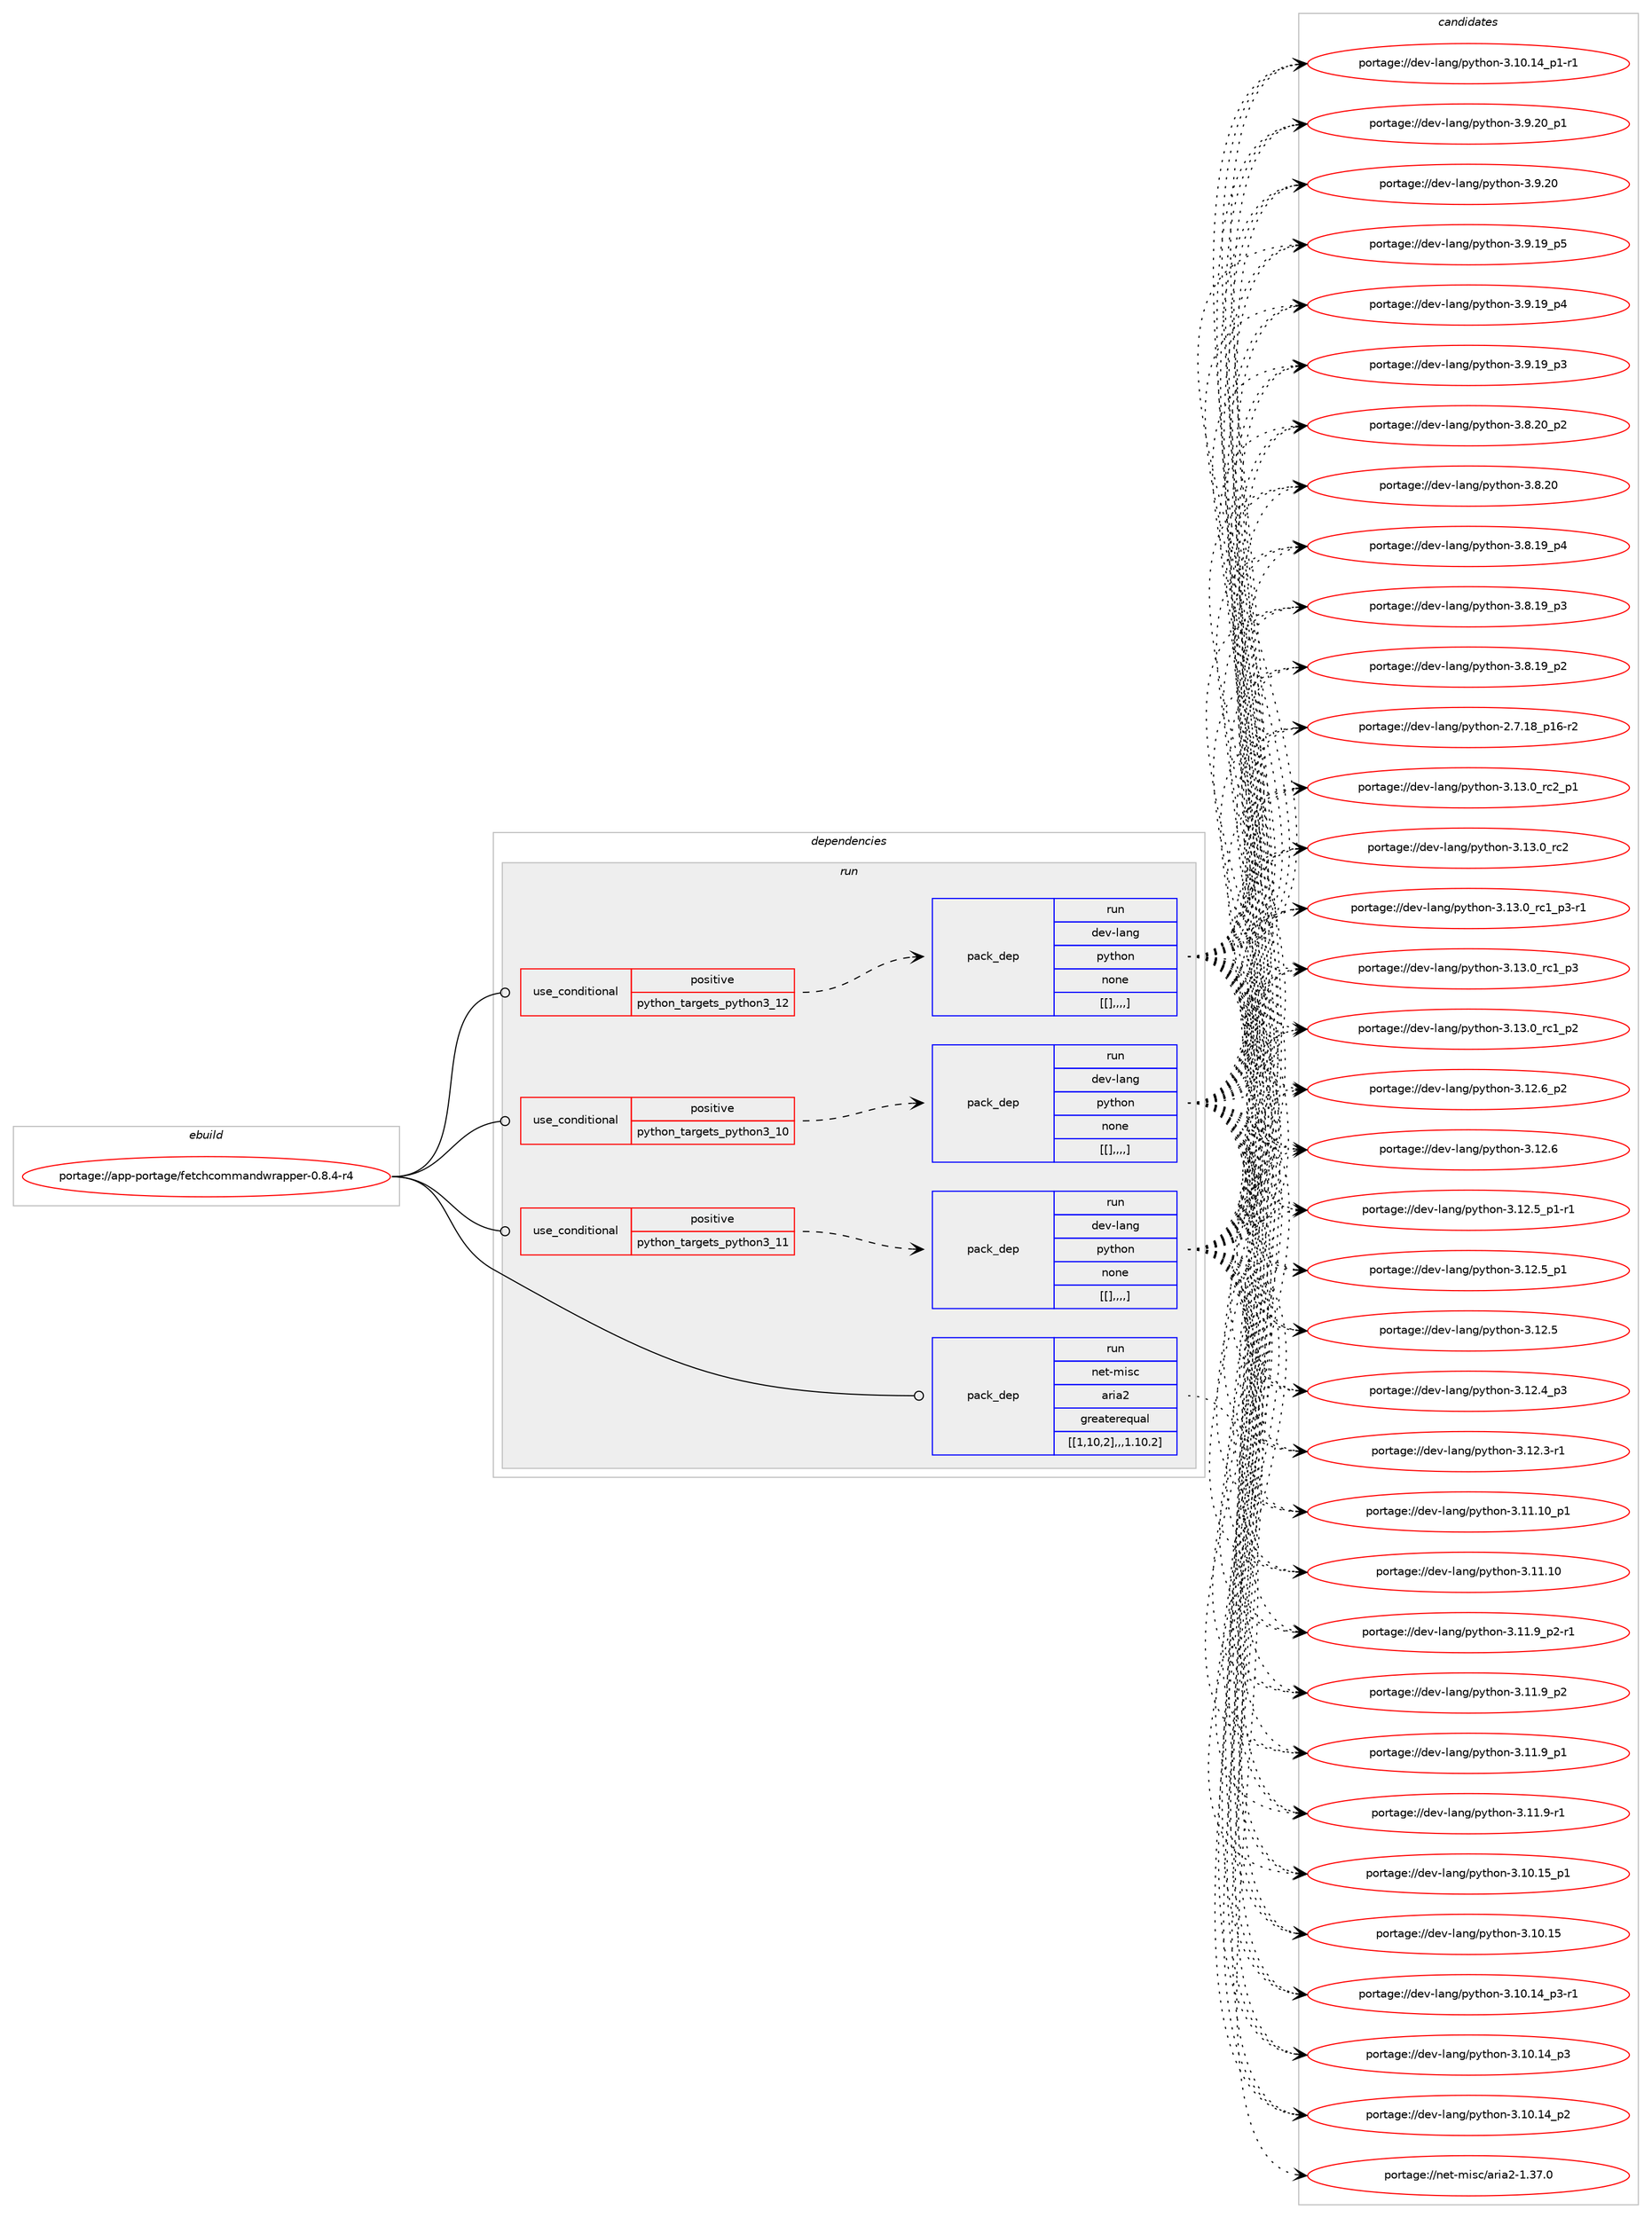 digraph prolog {

# *************
# Graph options
# *************

newrank=true;
concentrate=true;
compound=true;
graph [rankdir=LR,fontname=Helvetica,fontsize=10,ranksep=1.5];#, ranksep=2.5, nodesep=0.2];
edge  [arrowhead=vee];
node  [fontname=Helvetica,fontsize=10];

# **********
# The ebuild
# **********

subgraph cluster_leftcol {
color=gray;
label=<<i>ebuild</i>>;
id [label="portage://app-portage/fetchcommandwrapper-0.8.4-r4", color=red, width=4, href="../app-portage/fetchcommandwrapper-0.8.4-r4.svg"];
}

# ****************
# The dependencies
# ****************

subgraph cluster_midcol {
color=gray;
label=<<i>dependencies</i>>;
subgraph cluster_compile {
fillcolor="#eeeeee";
style=filled;
label=<<i>compile</i>>;
}
subgraph cluster_compileandrun {
fillcolor="#eeeeee";
style=filled;
label=<<i>compile and run</i>>;
}
subgraph cluster_run {
fillcolor="#eeeeee";
style=filled;
label=<<i>run</i>>;
subgraph cond14373 {
dependency50813 [label=<<TABLE BORDER="0" CELLBORDER="1" CELLSPACING="0" CELLPADDING="4"><TR><TD ROWSPAN="3" CELLPADDING="10">use_conditional</TD></TR><TR><TD>positive</TD></TR><TR><TD>python_targets_python3_10</TD></TR></TABLE>>, shape=none, color=red];
subgraph pack35983 {
dependency50814 [label=<<TABLE BORDER="0" CELLBORDER="1" CELLSPACING="0" CELLPADDING="4" WIDTH="220"><TR><TD ROWSPAN="6" CELLPADDING="30">pack_dep</TD></TR><TR><TD WIDTH="110">run</TD></TR><TR><TD>dev-lang</TD></TR><TR><TD>python</TD></TR><TR><TD>none</TD></TR><TR><TD>[[],,,,]</TD></TR></TABLE>>, shape=none, color=blue];
}
dependency50813:e -> dependency50814:w [weight=20,style="dashed",arrowhead="vee"];
}
id:e -> dependency50813:w [weight=20,style="solid",arrowhead="odot"];
subgraph cond14374 {
dependency50815 [label=<<TABLE BORDER="0" CELLBORDER="1" CELLSPACING="0" CELLPADDING="4"><TR><TD ROWSPAN="3" CELLPADDING="10">use_conditional</TD></TR><TR><TD>positive</TD></TR><TR><TD>python_targets_python3_11</TD></TR></TABLE>>, shape=none, color=red];
subgraph pack35984 {
dependency50816 [label=<<TABLE BORDER="0" CELLBORDER="1" CELLSPACING="0" CELLPADDING="4" WIDTH="220"><TR><TD ROWSPAN="6" CELLPADDING="30">pack_dep</TD></TR><TR><TD WIDTH="110">run</TD></TR><TR><TD>dev-lang</TD></TR><TR><TD>python</TD></TR><TR><TD>none</TD></TR><TR><TD>[[],,,,]</TD></TR></TABLE>>, shape=none, color=blue];
}
dependency50815:e -> dependency50816:w [weight=20,style="dashed",arrowhead="vee"];
}
id:e -> dependency50815:w [weight=20,style="solid",arrowhead="odot"];
subgraph cond14375 {
dependency50817 [label=<<TABLE BORDER="0" CELLBORDER="1" CELLSPACING="0" CELLPADDING="4"><TR><TD ROWSPAN="3" CELLPADDING="10">use_conditional</TD></TR><TR><TD>positive</TD></TR><TR><TD>python_targets_python3_12</TD></TR></TABLE>>, shape=none, color=red];
subgraph pack35985 {
dependency50818 [label=<<TABLE BORDER="0" CELLBORDER="1" CELLSPACING="0" CELLPADDING="4" WIDTH="220"><TR><TD ROWSPAN="6" CELLPADDING="30">pack_dep</TD></TR><TR><TD WIDTH="110">run</TD></TR><TR><TD>dev-lang</TD></TR><TR><TD>python</TD></TR><TR><TD>none</TD></TR><TR><TD>[[],,,,]</TD></TR></TABLE>>, shape=none, color=blue];
}
dependency50817:e -> dependency50818:w [weight=20,style="dashed",arrowhead="vee"];
}
id:e -> dependency50817:w [weight=20,style="solid",arrowhead="odot"];
subgraph pack35986 {
dependency50819 [label=<<TABLE BORDER="0" CELLBORDER="1" CELLSPACING="0" CELLPADDING="4" WIDTH="220"><TR><TD ROWSPAN="6" CELLPADDING="30">pack_dep</TD></TR><TR><TD WIDTH="110">run</TD></TR><TR><TD>net-misc</TD></TR><TR><TD>aria2</TD></TR><TR><TD>greaterequal</TD></TR><TR><TD>[[1,10,2],,,1.10.2]</TD></TR></TABLE>>, shape=none, color=blue];
}
id:e -> dependency50819:w [weight=20,style="solid",arrowhead="odot"];
}
}

# **************
# The candidates
# **************

subgraph cluster_choices {
rank=same;
color=gray;
label=<<i>candidates</i>>;

subgraph choice35983 {
color=black;
nodesep=1;
choice100101118451089711010347112121116104111110455146495146489511499509511249 [label="portage://dev-lang/python-3.13.0_rc2_p1", color=red, width=4,href="../dev-lang/python-3.13.0_rc2_p1.svg"];
choice10010111845108971101034711212111610411111045514649514648951149950 [label="portage://dev-lang/python-3.13.0_rc2", color=red, width=4,href="../dev-lang/python-3.13.0_rc2.svg"];
choice1001011184510897110103471121211161041111104551464951464895114994995112514511449 [label="portage://dev-lang/python-3.13.0_rc1_p3-r1", color=red, width=4,href="../dev-lang/python-3.13.0_rc1_p3-r1.svg"];
choice100101118451089711010347112121116104111110455146495146489511499499511251 [label="portage://dev-lang/python-3.13.0_rc1_p3", color=red, width=4,href="../dev-lang/python-3.13.0_rc1_p3.svg"];
choice100101118451089711010347112121116104111110455146495146489511499499511250 [label="portage://dev-lang/python-3.13.0_rc1_p2", color=red, width=4,href="../dev-lang/python-3.13.0_rc1_p2.svg"];
choice100101118451089711010347112121116104111110455146495046549511250 [label="portage://dev-lang/python-3.12.6_p2", color=red, width=4,href="../dev-lang/python-3.12.6_p2.svg"];
choice10010111845108971101034711212111610411111045514649504654 [label="portage://dev-lang/python-3.12.6", color=red, width=4,href="../dev-lang/python-3.12.6.svg"];
choice1001011184510897110103471121211161041111104551464950465395112494511449 [label="portage://dev-lang/python-3.12.5_p1-r1", color=red, width=4,href="../dev-lang/python-3.12.5_p1-r1.svg"];
choice100101118451089711010347112121116104111110455146495046539511249 [label="portage://dev-lang/python-3.12.5_p1", color=red, width=4,href="../dev-lang/python-3.12.5_p1.svg"];
choice10010111845108971101034711212111610411111045514649504653 [label="portage://dev-lang/python-3.12.5", color=red, width=4,href="../dev-lang/python-3.12.5.svg"];
choice100101118451089711010347112121116104111110455146495046529511251 [label="portage://dev-lang/python-3.12.4_p3", color=red, width=4,href="../dev-lang/python-3.12.4_p3.svg"];
choice100101118451089711010347112121116104111110455146495046514511449 [label="portage://dev-lang/python-3.12.3-r1", color=red, width=4,href="../dev-lang/python-3.12.3-r1.svg"];
choice10010111845108971101034711212111610411111045514649494649489511249 [label="portage://dev-lang/python-3.11.10_p1", color=red, width=4,href="../dev-lang/python-3.11.10_p1.svg"];
choice1001011184510897110103471121211161041111104551464949464948 [label="portage://dev-lang/python-3.11.10", color=red, width=4,href="../dev-lang/python-3.11.10.svg"];
choice1001011184510897110103471121211161041111104551464949465795112504511449 [label="portage://dev-lang/python-3.11.9_p2-r1", color=red, width=4,href="../dev-lang/python-3.11.9_p2-r1.svg"];
choice100101118451089711010347112121116104111110455146494946579511250 [label="portage://dev-lang/python-3.11.9_p2", color=red, width=4,href="../dev-lang/python-3.11.9_p2.svg"];
choice100101118451089711010347112121116104111110455146494946579511249 [label="portage://dev-lang/python-3.11.9_p1", color=red, width=4,href="../dev-lang/python-3.11.9_p1.svg"];
choice100101118451089711010347112121116104111110455146494946574511449 [label="portage://dev-lang/python-3.11.9-r1", color=red, width=4,href="../dev-lang/python-3.11.9-r1.svg"];
choice10010111845108971101034711212111610411111045514649484649539511249 [label="portage://dev-lang/python-3.10.15_p1", color=red, width=4,href="../dev-lang/python-3.10.15_p1.svg"];
choice1001011184510897110103471121211161041111104551464948464953 [label="portage://dev-lang/python-3.10.15", color=red, width=4,href="../dev-lang/python-3.10.15.svg"];
choice100101118451089711010347112121116104111110455146494846495295112514511449 [label="portage://dev-lang/python-3.10.14_p3-r1", color=red, width=4,href="../dev-lang/python-3.10.14_p3-r1.svg"];
choice10010111845108971101034711212111610411111045514649484649529511251 [label="portage://dev-lang/python-3.10.14_p3", color=red, width=4,href="../dev-lang/python-3.10.14_p3.svg"];
choice10010111845108971101034711212111610411111045514649484649529511250 [label="portage://dev-lang/python-3.10.14_p2", color=red, width=4,href="../dev-lang/python-3.10.14_p2.svg"];
choice100101118451089711010347112121116104111110455146494846495295112494511449 [label="portage://dev-lang/python-3.10.14_p1-r1", color=red, width=4,href="../dev-lang/python-3.10.14_p1-r1.svg"];
choice100101118451089711010347112121116104111110455146574650489511249 [label="portage://dev-lang/python-3.9.20_p1", color=red, width=4,href="../dev-lang/python-3.9.20_p1.svg"];
choice10010111845108971101034711212111610411111045514657465048 [label="portage://dev-lang/python-3.9.20", color=red, width=4,href="../dev-lang/python-3.9.20.svg"];
choice100101118451089711010347112121116104111110455146574649579511253 [label="portage://dev-lang/python-3.9.19_p5", color=red, width=4,href="../dev-lang/python-3.9.19_p5.svg"];
choice100101118451089711010347112121116104111110455146574649579511252 [label="portage://dev-lang/python-3.9.19_p4", color=red, width=4,href="../dev-lang/python-3.9.19_p4.svg"];
choice100101118451089711010347112121116104111110455146574649579511251 [label="portage://dev-lang/python-3.9.19_p3", color=red, width=4,href="../dev-lang/python-3.9.19_p3.svg"];
choice100101118451089711010347112121116104111110455146564650489511250 [label="portage://dev-lang/python-3.8.20_p2", color=red, width=4,href="../dev-lang/python-3.8.20_p2.svg"];
choice10010111845108971101034711212111610411111045514656465048 [label="portage://dev-lang/python-3.8.20", color=red, width=4,href="../dev-lang/python-3.8.20.svg"];
choice100101118451089711010347112121116104111110455146564649579511252 [label="portage://dev-lang/python-3.8.19_p4", color=red, width=4,href="../dev-lang/python-3.8.19_p4.svg"];
choice100101118451089711010347112121116104111110455146564649579511251 [label="portage://dev-lang/python-3.8.19_p3", color=red, width=4,href="../dev-lang/python-3.8.19_p3.svg"];
choice100101118451089711010347112121116104111110455146564649579511250 [label="portage://dev-lang/python-3.8.19_p2", color=red, width=4,href="../dev-lang/python-3.8.19_p2.svg"];
choice100101118451089711010347112121116104111110455046554649569511249544511450 [label="portage://dev-lang/python-2.7.18_p16-r2", color=red, width=4,href="../dev-lang/python-2.7.18_p16-r2.svg"];
dependency50814:e -> choice100101118451089711010347112121116104111110455146495146489511499509511249:w [style=dotted,weight="100"];
dependency50814:e -> choice10010111845108971101034711212111610411111045514649514648951149950:w [style=dotted,weight="100"];
dependency50814:e -> choice1001011184510897110103471121211161041111104551464951464895114994995112514511449:w [style=dotted,weight="100"];
dependency50814:e -> choice100101118451089711010347112121116104111110455146495146489511499499511251:w [style=dotted,weight="100"];
dependency50814:e -> choice100101118451089711010347112121116104111110455146495146489511499499511250:w [style=dotted,weight="100"];
dependency50814:e -> choice100101118451089711010347112121116104111110455146495046549511250:w [style=dotted,weight="100"];
dependency50814:e -> choice10010111845108971101034711212111610411111045514649504654:w [style=dotted,weight="100"];
dependency50814:e -> choice1001011184510897110103471121211161041111104551464950465395112494511449:w [style=dotted,weight="100"];
dependency50814:e -> choice100101118451089711010347112121116104111110455146495046539511249:w [style=dotted,weight="100"];
dependency50814:e -> choice10010111845108971101034711212111610411111045514649504653:w [style=dotted,weight="100"];
dependency50814:e -> choice100101118451089711010347112121116104111110455146495046529511251:w [style=dotted,weight="100"];
dependency50814:e -> choice100101118451089711010347112121116104111110455146495046514511449:w [style=dotted,weight="100"];
dependency50814:e -> choice10010111845108971101034711212111610411111045514649494649489511249:w [style=dotted,weight="100"];
dependency50814:e -> choice1001011184510897110103471121211161041111104551464949464948:w [style=dotted,weight="100"];
dependency50814:e -> choice1001011184510897110103471121211161041111104551464949465795112504511449:w [style=dotted,weight="100"];
dependency50814:e -> choice100101118451089711010347112121116104111110455146494946579511250:w [style=dotted,weight="100"];
dependency50814:e -> choice100101118451089711010347112121116104111110455146494946579511249:w [style=dotted,weight="100"];
dependency50814:e -> choice100101118451089711010347112121116104111110455146494946574511449:w [style=dotted,weight="100"];
dependency50814:e -> choice10010111845108971101034711212111610411111045514649484649539511249:w [style=dotted,weight="100"];
dependency50814:e -> choice1001011184510897110103471121211161041111104551464948464953:w [style=dotted,weight="100"];
dependency50814:e -> choice100101118451089711010347112121116104111110455146494846495295112514511449:w [style=dotted,weight="100"];
dependency50814:e -> choice10010111845108971101034711212111610411111045514649484649529511251:w [style=dotted,weight="100"];
dependency50814:e -> choice10010111845108971101034711212111610411111045514649484649529511250:w [style=dotted,weight="100"];
dependency50814:e -> choice100101118451089711010347112121116104111110455146494846495295112494511449:w [style=dotted,weight="100"];
dependency50814:e -> choice100101118451089711010347112121116104111110455146574650489511249:w [style=dotted,weight="100"];
dependency50814:e -> choice10010111845108971101034711212111610411111045514657465048:w [style=dotted,weight="100"];
dependency50814:e -> choice100101118451089711010347112121116104111110455146574649579511253:w [style=dotted,weight="100"];
dependency50814:e -> choice100101118451089711010347112121116104111110455146574649579511252:w [style=dotted,weight="100"];
dependency50814:e -> choice100101118451089711010347112121116104111110455146574649579511251:w [style=dotted,weight="100"];
dependency50814:e -> choice100101118451089711010347112121116104111110455146564650489511250:w [style=dotted,weight="100"];
dependency50814:e -> choice10010111845108971101034711212111610411111045514656465048:w [style=dotted,weight="100"];
dependency50814:e -> choice100101118451089711010347112121116104111110455146564649579511252:w [style=dotted,weight="100"];
dependency50814:e -> choice100101118451089711010347112121116104111110455146564649579511251:w [style=dotted,weight="100"];
dependency50814:e -> choice100101118451089711010347112121116104111110455146564649579511250:w [style=dotted,weight="100"];
dependency50814:e -> choice100101118451089711010347112121116104111110455046554649569511249544511450:w [style=dotted,weight="100"];
}
subgraph choice35984 {
color=black;
nodesep=1;
choice100101118451089711010347112121116104111110455146495146489511499509511249 [label="portage://dev-lang/python-3.13.0_rc2_p1", color=red, width=4,href="../dev-lang/python-3.13.0_rc2_p1.svg"];
choice10010111845108971101034711212111610411111045514649514648951149950 [label="portage://dev-lang/python-3.13.0_rc2", color=red, width=4,href="../dev-lang/python-3.13.0_rc2.svg"];
choice1001011184510897110103471121211161041111104551464951464895114994995112514511449 [label="portage://dev-lang/python-3.13.0_rc1_p3-r1", color=red, width=4,href="../dev-lang/python-3.13.0_rc1_p3-r1.svg"];
choice100101118451089711010347112121116104111110455146495146489511499499511251 [label="portage://dev-lang/python-3.13.0_rc1_p3", color=red, width=4,href="../dev-lang/python-3.13.0_rc1_p3.svg"];
choice100101118451089711010347112121116104111110455146495146489511499499511250 [label="portage://dev-lang/python-3.13.0_rc1_p2", color=red, width=4,href="../dev-lang/python-3.13.0_rc1_p2.svg"];
choice100101118451089711010347112121116104111110455146495046549511250 [label="portage://dev-lang/python-3.12.6_p2", color=red, width=4,href="../dev-lang/python-3.12.6_p2.svg"];
choice10010111845108971101034711212111610411111045514649504654 [label="portage://dev-lang/python-3.12.6", color=red, width=4,href="../dev-lang/python-3.12.6.svg"];
choice1001011184510897110103471121211161041111104551464950465395112494511449 [label="portage://dev-lang/python-3.12.5_p1-r1", color=red, width=4,href="../dev-lang/python-3.12.5_p1-r1.svg"];
choice100101118451089711010347112121116104111110455146495046539511249 [label="portage://dev-lang/python-3.12.5_p1", color=red, width=4,href="../dev-lang/python-3.12.5_p1.svg"];
choice10010111845108971101034711212111610411111045514649504653 [label="portage://dev-lang/python-3.12.5", color=red, width=4,href="../dev-lang/python-3.12.5.svg"];
choice100101118451089711010347112121116104111110455146495046529511251 [label="portage://dev-lang/python-3.12.4_p3", color=red, width=4,href="../dev-lang/python-3.12.4_p3.svg"];
choice100101118451089711010347112121116104111110455146495046514511449 [label="portage://dev-lang/python-3.12.3-r1", color=red, width=4,href="../dev-lang/python-3.12.3-r1.svg"];
choice10010111845108971101034711212111610411111045514649494649489511249 [label="portage://dev-lang/python-3.11.10_p1", color=red, width=4,href="../dev-lang/python-3.11.10_p1.svg"];
choice1001011184510897110103471121211161041111104551464949464948 [label="portage://dev-lang/python-3.11.10", color=red, width=4,href="../dev-lang/python-3.11.10.svg"];
choice1001011184510897110103471121211161041111104551464949465795112504511449 [label="portage://dev-lang/python-3.11.9_p2-r1", color=red, width=4,href="../dev-lang/python-3.11.9_p2-r1.svg"];
choice100101118451089711010347112121116104111110455146494946579511250 [label="portage://dev-lang/python-3.11.9_p2", color=red, width=4,href="../dev-lang/python-3.11.9_p2.svg"];
choice100101118451089711010347112121116104111110455146494946579511249 [label="portage://dev-lang/python-3.11.9_p1", color=red, width=4,href="../dev-lang/python-3.11.9_p1.svg"];
choice100101118451089711010347112121116104111110455146494946574511449 [label="portage://dev-lang/python-3.11.9-r1", color=red, width=4,href="../dev-lang/python-3.11.9-r1.svg"];
choice10010111845108971101034711212111610411111045514649484649539511249 [label="portage://dev-lang/python-3.10.15_p1", color=red, width=4,href="../dev-lang/python-3.10.15_p1.svg"];
choice1001011184510897110103471121211161041111104551464948464953 [label="portage://dev-lang/python-3.10.15", color=red, width=4,href="../dev-lang/python-3.10.15.svg"];
choice100101118451089711010347112121116104111110455146494846495295112514511449 [label="portage://dev-lang/python-3.10.14_p3-r1", color=red, width=4,href="../dev-lang/python-3.10.14_p3-r1.svg"];
choice10010111845108971101034711212111610411111045514649484649529511251 [label="portage://dev-lang/python-3.10.14_p3", color=red, width=4,href="../dev-lang/python-3.10.14_p3.svg"];
choice10010111845108971101034711212111610411111045514649484649529511250 [label="portage://dev-lang/python-3.10.14_p2", color=red, width=4,href="../dev-lang/python-3.10.14_p2.svg"];
choice100101118451089711010347112121116104111110455146494846495295112494511449 [label="portage://dev-lang/python-3.10.14_p1-r1", color=red, width=4,href="../dev-lang/python-3.10.14_p1-r1.svg"];
choice100101118451089711010347112121116104111110455146574650489511249 [label="portage://dev-lang/python-3.9.20_p1", color=red, width=4,href="../dev-lang/python-3.9.20_p1.svg"];
choice10010111845108971101034711212111610411111045514657465048 [label="portage://dev-lang/python-3.9.20", color=red, width=4,href="../dev-lang/python-3.9.20.svg"];
choice100101118451089711010347112121116104111110455146574649579511253 [label="portage://dev-lang/python-3.9.19_p5", color=red, width=4,href="../dev-lang/python-3.9.19_p5.svg"];
choice100101118451089711010347112121116104111110455146574649579511252 [label="portage://dev-lang/python-3.9.19_p4", color=red, width=4,href="../dev-lang/python-3.9.19_p4.svg"];
choice100101118451089711010347112121116104111110455146574649579511251 [label="portage://dev-lang/python-3.9.19_p3", color=red, width=4,href="../dev-lang/python-3.9.19_p3.svg"];
choice100101118451089711010347112121116104111110455146564650489511250 [label="portage://dev-lang/python-3.8.20_p2", color=red, width=4,href="../dev-lang/python-3.8.20_p2.svg"];
choice10010111845108971101034711212111610411111045514656465048 [label="portage://dev-lang/python-3.8.20", color=red, width=4,href="../dev-lang/python-3.8.20.svg"];
choice100101118451089711010347112121116104111110455146564649579511252 [label="portage://dev-lang/python-3.8.19_p4", color=red, width=4,href="../dev-lang/python-3.8.19_p4.svg"];
choice100101118451089711010347112121116104111110455146564649579511251 [label="portage://dev-lang/python-3.8.19_p3", color=red, width=4,href="../dev-lang/python-3.8.19_p3.svg"];
choice100101118451089711010347112121116104111110455146564649579511250 [label="portage://dev-lang/python-3.8.19_p2", color=red, width=4,href="../dev-lang/python-3.8.19_p2.svg"];
choice100101118451089711010347112121116104111110455046554649569511249544511450 [label="portage://dev-lang/python-2.7.18_p16-r2", color=red, width=4,href="../dev-lang/python-2.7.18_p16-r2.svg"];
dependency50816:e -> choice100101118451089711010347112121116104111110455146495146489511499509511249:w [style=dotted,weight="100"];
dependency50816:e -> choice10010111845108971101034711212111610411111045514649514648951149950:w [style=dotted,weight="100"];
dependency50816:e -> choice1001011184510897110103471121211161041111104551464951464895114994995112514511449:w [style=dotted,weight="100"];
dependency50816:e -> choice100101118451089711010347112121116104111110455146495146489511499499511251:w [style=dotted,weight="100"];
dependency50816:e -> choice100101118451089711010347112121116104111110455146495146489511499499511250:w [style=dotted,weight="100"];
dependency50816:e -> choice100101118451089711010347112121116104111110455146495046549511250:w [style=dotted,weight="100"];
dependency50816:e -> choice10010111845108971101034711212111610411111045514649504654:w [style=dotted,weight="100"];
dependency50816:e -> choice1001011184510897110103471121211161041111104551464950465395112494511449:w [style=dotted,weight="100"];
dependency50816:e -> choice100101118451089711010347112121116104111110455146495046539511249:w [style=dotted,weight="100"];
dependency50816:e -> choice10010111845108971101034711212111610411111045514649504653:w [style=dotted,weight="100"];
dependency50816:e -> choice100101118451089711010347112121116104111110455146495046529511251:w [style=dotted,weight="100"];
dependency50816:e -> choice100101118451089711010347112121116104111110455146495046514511449:w [style=dotted,weight="100"];
dependency50816:e -> choice10010111845108971101034711212111610411111045514649494649489511249:w [style=dotted,weight="100"];
dependency50816:e -> choice1001011184510897110103471121211161041111104551464949464948:w [style=dotted,weight="100"];
dependency50816:e -> choice1001011184510897110103471121211161041111104551464949465795112504511449:w [style=dotted,weight="100"];
dependency50816:e -> choice100101118451089711010347112121116104111110455146494946579511250:w [style=dotted,weight="100"];
dependency50816:e -> choice100101118451089711010347112121116104111110455146494946579511249:w [style=dotted,weight="100"];
dependency50816:e -> choice100101118451089711010347112121116104111110455146494946574511449:w [style=dotted,weight="100"];
dependency50816:e -> choice10010111845108971101034711212111610411111045514649484649539511249:w [style=dotted,weight="100"];
dependency50816:e -> choice1001011184510897110103471121211161041111104551464948464953:w [style=dotted,weight="100"];
dependency50816:e -> choice100101118451089711010347112121116104111110455146494846495295112514511449:w [style=dotted,weight="100"];
dependency50816:e -> choice10010111845108971101034711212111610411111045514649484649529511251:w [style=dotted,weight="100"];
dependency50816:e -> choice10010111845108971101034711212111610411111045514649484649529511250:w [style=dotted,weight="100"];
dependency50816:e -> choice100101118451089711010347112121116104111110455146494846495295112494511449:w [style=dotted,weight="100"];
dependency50816:e -> choice100101118451089711010347112121116104111110455146574650489511249:w [style=dotted,weight="100"];
dependency50816:e -> choice10010111845108971101034711212111610411111045514657465048:w [style=dotted,weight="100"];
dependency50816:e -> choice100101118451089711010347112121116104111110455146574649579511253:w [style=dotted,weight="100"];
dependency50816:e -> choice100101118451089711010347112121116104111110455146574649579511252:w [style=dotted,weight="100"];
dependency50816:e -> choice100101118451089711010347112121116104111110455146574649579511251:w [style=dotted,weight="100"];
dependency50816:e -> choice100101118451089711010347112121116104111110455146564650489511250:w [style=dotted,weight="100"];
dependency50816:e -> choice10010111845108971101034711212111610411111045514656465048:w [style=dotted,weight="100"];
dependency50816:e -> choice100101118451089711010347112121116104111110455146564649579511252:w [style=dotted,weight="100"];
dependency50816:e -> choice100101118451089711010347112121116104111110455146564649579511251:w [style=dotted,weight="100"];
dependency50816:e -> choice100101118451089711010347112121116104111110455146564649579511250:w [style=dotted,weight="100"];
dependency50816:e -> choice100101118451089711010347112121116104111110455046554649569511249544511450:w [style=dotted,weight="100"];
}
subgraph choice35985 {
color=black;
nodesep=1;
choice100101118451089711010347112121116104111110455146495146489511499509511249 [label="portage://dev-lang/python-3.13.0_rc2_p1", color=red, width=4,href="../dev-lang/python-3.13.0_rc2_p1.svg"];
choice10010111845108971101034711212111610411111045514649514648951149950 [label="portage://dev-lang/python-3.13.0_rc2", color=red, width=4,href="../dev-lang/python-3.13.0_rc2.svg"];
choice1001011184510897110103471121211161041111104551464951464895114994995112514511449 [label="portage://dev-lang/python-3.13.0_rc1_p3-r1", color=red, width=4,href="../dev-lang/python-3.13.0_rc1_p3-r1.svg"];
choice100101118451089711010347112121116104111110455146495146489511499499511251 [label="portage://dev-lang/python-3.13.0_rc1_p3", color=red, width=4,href="../dev-lang/python-3.13.0_rc1_p3.svg"];
choice100101118451089711010347112121116104111110455146495146489511499499511250 [label="portage://dev-lang/python-3.13.0_rc1_p2", color=red, width=4,href="../dev-lang/python-3.13.0_rc1_p2.svg"];
choice100101118451089711010347112121116104111110455146495046549511250 [label="portage://dev-lang/python-3.12.6_p2", color=red, width=4,href="../dev-lang/python-3.12.6_p2.svg"];
choice10010111845108971101034711212111610411111045514649504654 [label="portage://dev-lang/python-3.12.6", color=red, width=4,href="../dev-lang/python-3.12.6.svg"];
choice1001011184510897110103471121211161041111104551464950465395112494511449 [label="portage://dev-lang/python-3.12.5_p1-r1", color=red, width=4,href="../dev-lang/python-3.12.5_p1-r1.svg"];
choice100101118451089711010347112121116104111110455146495046539511249 [label="portage://dev-lang/python-3.12.5_p1", color=red, width=4,href="../dev-lang/python-3.12.5_p1.svg"];
choice10010111845108971101034711212111610411111045514649504653 [label="portage://dev-lang/python-3.12.5", color=red, width=4,href="../dev-lang/python-3.12.5.svg"];
choice100101118451089711010347112121116104111110455146495046529511251 [label="portage://dev-lang/python-3.12.4_p3", color=red, width=4,href="../dev-lang/python-3.12.4_p3.svg"];
choice100101118451089711010347112121116104111110455146495046514511449 [label="portage://dev-lang/python-3.12.3-r1", color=red, width=4,href="../dev-lang/python-3.12.3-r1.svg"];
choice10010111845108971101034711212111610411111045514649494649489511249 [label="portage://dev-lang/python-3.11.10_p1", color=red, width=4,href="../dev-lang/python-3.11.10_p1.svg"];
choice1001011184510897110103471121211161041111104551464949464948 [label="portage://dev-lang/python-3.11.10", color=red, width=4,href="../dev-lang/python-3.11.10.svg"];
choice1001011184510897110103471121211161041111104551464949465795112504511449 [label="portage://dev-lang/python-3.11.9_p2-r1", color=red, width=4,href="../dev-lang/python-3.11.9_p2-r1.svg"];
choice100101118451089711010347112121116104111110455146494946579511250 [label="portage://dev-lang/python-3.11.9_p2", color=red, width=4,href="../dev-lang/python-3.11.9_p2.svg"];
choice100101118451089711010347112121116104111110455146494946579511249 [label="portage://dev-lang/python-3.11.9_p1", color=red, width=4,href="../dev-lang/python-3.11.9_p1.svg"];
choice100101118451089711010347112121116104111110455146494946574511449 [label="portage://dev-lang/python-3.11.9-r1", color=red, width=4,href="../dev-lang/python-3.11.9-r1.svg"];
choice10010111845108971101034711212111610411111045514649484649539511249 [label="portage://dev-lang/python-3.10.15_p1", color=red, width=4,href="../dev-lang/python-3.10.15_p1.svg"];
choice1001011184510897110103471121211161041111104551464948464953 [label="portage://dev-lang/python-3.10.15", color=red, width=4,href="../dev-lang/python-3.10.15.svg"];
choice100101118451089711010347112121116104111110455146494846495295112514511449 [label="portage://dev-lang/python-3.10.14_p3-r1", color=red, width=4,href="../dev-lang/python-3.10.14_p3-r1.svg"];
choice10010111845108971101034711212111610411111045514649484649529511251 [label="portage://dev-lang/python-3.10.14_p3", color=red, width=4,href="../dev-lang/python-3.10.14_p3.svg"];
choice10010111845108971101034711212111610411111045514649484649529511250 [label="portage://dev-lang/python-3.10.14_p2", color=red, width=4,href="../dev-lang/python-3.10.14_p2.svg"];
choice100101118451089711010347112121116104111110455146494846495295112494511449 [label="portage://dev-lang/python-3.10.14_p1-r1", color=red, width=4,href="../dev-lang/python-3.10.14_p1-r1.svg"];
choice100101118451089711010347112121116104111110455146574650489511249 [label="portage://dev-lang/python-3.9.20_p1", color=red, width=4,href="../dev-lang/python-3.9.20_p1.svg"];
choice10010111845108971101034711212111610411111045514657465048 [label="portage://dev-lang/python-3.9.20", color=red, width=4,href="../dev-lang/python-3.9.20.svg"];
choice100101118451089711010347112121116104111110455146574649579511253 [label="portage://dev-lang/python-3.9.19_p5", color=red, width=4,href="../dev-lang/python-3.9.19_p5.svg"];
choice100101118451089711010347112121116104111110455146574649579511252 [label="portage://dev-lang/python-3.9.19_p4", color=red, width=4,href="../dev-lang/python-3.9.19_p4.svg"];
choice100101118451089711010347112121116104111110455146574649579511251 [label="portage://dev-lang/python-3.9.19_p3", color=red, width=4,href="../dev-lang/python-3.9.19_p3.svg"];
choice100101118451089711010347112121116104111110455146564650489511250 [label="portage://dev-lang/python-3.8.20_p2", color=red, width=4,href="../dev-lang/python-3.8.20_p2.svg"];
choice10010111845108971101034711212111610411111045514656465048 [label="portage://dev-lang/python-3.8.20", color=red, width=4,href="../dev-lang/python-3.8.20.svg"];
choice100101118451089711010347112121116104111110455146564649579511252 [label="portage://dev-lang/python-3.8.19_p4", color=red, width=4,href="../dev-lang/python-3.8.19_p4.svg"];
choice100101118451089711010347112121116104111110455146564649579511251 [label="portage://dev-lang/python-3.8.19_p3", color=red, width=4,href="../dev-lang/python-3.8.19_p3.svg"];
choice100101118451089711010347112121116104111110455146564649579511250 [label="portage://dev-lang/python-3.8.19_p2", color=red, width=4,href="../dev-lang/python-3.8.19_p2.svg"];
choice100101118451089711010347112121116104111110455046554649569511249544511450 [label="portage://dev-lang/python-2.7.18_p16-r2", color=red, width=4,href="../dev-lang/python-2.7.18_p16-r2.svg"];
dependency50818:e -> choice100101118451089711010347112121116104111110455146495146489511499509511249:w [style=dotted,weight="100"];
dependency50818:e -> choice10010111845108971101034711212111610411111045514649514648951149950:w [style=dotted,weight="100"];
dependency50818:e -> choice1001011184510897110103471121211161041111104551464951464895114994995112514511449:w [style=dotted,weight="100"];
dependency50818:e -> choice100101118451089711010347112121116104111110455146495146489511499499511251:w [style=dotted,weight="100"];
dependency50818:e -> choice100101118451089711010347112121116104111110455146495146489511499499511250:w [style=dotted,weight="100"];
dependency50818:e -> choice100101118451089711010347112121116104111110455146495046549511250:w [style=dotted,weight="100"];
dependency50818:e -> choice10010111845108971101034711212111610411111045514649504654:w [style=dotted,weight="100"];
dependency50818:e -> choice1001011184510897110103471121211161041111104551464950465395112494511449:w [style=dotted,weight="100"];
dependency50818:e -> choice100101118451089711010347112121116104111110455146495046539511249:w [style=dotted,weight="100"];
dependency50818:e -> choice10010111845108971101034711212111610411111045514649504653:w [style=dotted,weight="100"];
dependency50818:e -> choice100101118451089711010347112121116104111110455146495046529511251:w [style=dotted,weight="100"];
dependency50818:e -> choice100101118451089711010347112121116104111110455146495046514511449:w [style=dotted,weight="100"];
dependency50818:e -> choice10010111845108971101034711212111610411111045514649494649489511249:w [style=dotted,weight="100"];
dependency50818:e -> choice1001011184510897110103471121211161041111104551464949464948:w [style=dotted,weight="100"];
dependency50818:e -> choice1001011184510897110103471121211161041111104551464949465795112504511449:w [style=dotted,weight="100"];
dependency50818:e -> choice100101118451089711010347112121116104111110455146494946579511250:w [style=dotted,weight="100"];
dependency50818:e -> choice100101118451089711010347112121116104111110455146494946579511249:w [style=dotted,weight="100"];
dependency50818:e -> choice100101118451089711010347112121116104111110455146494946574511449:w [style=dotted,weight="100"];
dependency50818:e -> choice10010111845108971101034711212111610411111045514649484649539511249:w [style=dotted,weight="100"];
dependency50818:e -> choice1001011184510897110103471121211161041111104551464948464953:w [style=dotted,weight="100"];
dependency50818:e -> choice100101118451089711010347112121116104111110455146494846495295112514511449:w [style=dotted,weight="100"];
dependency50818:e -> choice10010111845108971101034711212111610411111045514649484649529511251:w [style=dotted,weight="100"];
dependency50818:e -> choice10010111845108971101034711212111610411111045514649484649529511250:w [style=dotted,weight="100"];
dependency50818:e -> choice100101118451089711010347112121116104111110455146494846495295112494511449:w [style=dotted,weight="100"];
dependency50818:e -> choice100101118451089711010347112121116104111110455146574650489511249:w [style=dotted,weight="100"];
dependency50818:e -> choice10010111845108971101034711212111610411111045514657465048:w [style=dotted,weight="100"];
dependency50818:e -> choice100101118451089711010347112121116104111110455146574649579511253:w [style=dotted,weight="100"];
dependency50818:e -> choice100101118451089711010347112121116104111110455146574649579511252:w [style=dotted,weight="100"];
dependency50818:e -> choice100101118451089711010347112121116104111110455146574649579511251:w [style=dotted,weight="100"];
dependency50818:e -> choice100101118451089711010347112121116104111110455146564650489511250:w [style=dotted,weight="100"];
dependency50818:e -> choice10010111845108971101034711212111610411111045514656465048:w [style=dotted,weight="100"];
dependency50818:e -> choice100101118451089711010347112121116104111110455146564649579511252:w [style=dotted,weight="100"];
dependency50818:e -> choice100101118451089711010347112121116104111110455146564649579511251:w [style=dotted,weight="100"];
dependency50818:e -> choice100101118451089711010347112121116104111110455146564649579511250:w [style=dotted,weight="100"];
dependency50818:e -> choice100101118451089711010347112121116104111110455046554649569511249544511450:w [style=dotted,weight="100"];
}
subgraph choice35986 {
color=black;
nodesep=1;
choice11010111645109105115994797114105975045494651554648 [label="portage://net-misc/aria2-1.37.0", color=red, width=4,href="../net-misc/aria2-1.37.0.svg"];
dependency50819:e -> choice11010111645109105115994797114105975045494651554648:w [style=dotted,weight="100"];
}
}

}

